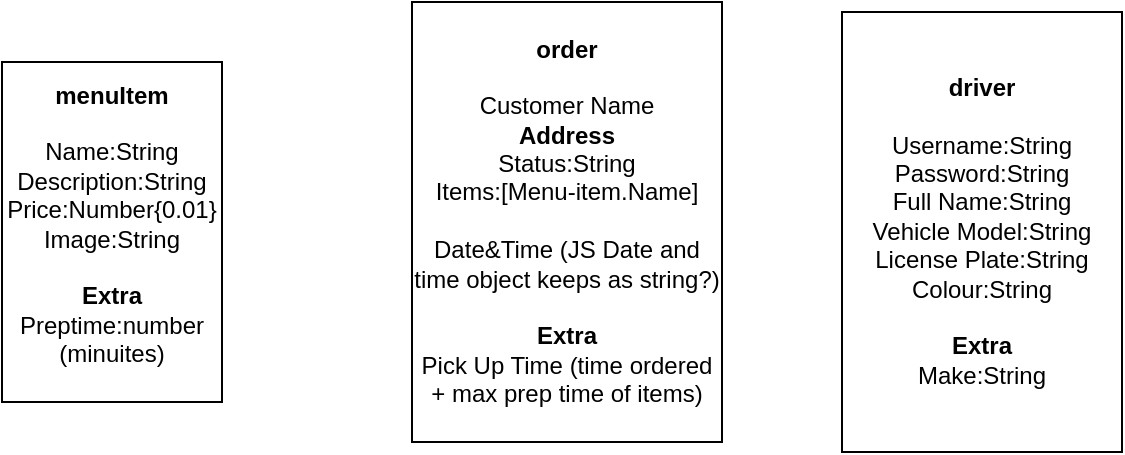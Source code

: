 <mxfile version="22.0.2" type="device">
  <diagram name="Page-1" id="QlvqCJsYYNntdTBOReTc">
    <mxGraphModel dx="1497" dy="866" grid="1" gridSize="10" guides="1" tooltips="1" connect="1" arrows="1" fold="1" page="1" pageScale="1" pageWidth="850" pageHeight="1100" math="0" shadow="0">
      <root>
        <mxCell id="0" />
        <mxCell id="1" parent="0" />
        <mxCell id="Y8-79f9t-udum5vefpgM-1" value="&lt;b&gt;menuItem&lt;/b&gt;&lt;div&gt;&lt;b&gt;&lt;br&gt;&lt;/b&gt;&lt;/div&gt;&lt;div&gt;Name:String&lt;/div&gt;&lt;div&gt;Description:String&lt;/div&gt;&lt;div&gt;Price:Number{0.01}&lt;/div&gt;&lt;div&gt;Image:String&lt;/div&gt;&lt;div&gt;&lt;b&gt;&lt;br&gt;&lt;/b&gt;&lt;/div&gt;&lt;div&gt;&lt;b&gt;Extra&lt;/b&gt;&lt;/div&gt;&lt;div&gt;Preptime:number&lt;/div&gt;&lt;div&gt;(minuites)&lt;br&gt;&lt;/div&gt;&lt;div&gt;&lt;br&gt;&lt;/div&gt;" style="rounded=0;whiteSpace=wrap;html=1;verticalAlign=bottom;" vertex="1" parent="1">
          <mxGeometry x="145" y="330" width="110" height="170" as="geometry" />
        </mxCell>
        <mxCell id="Y8-79f9t-udum5vefpgM-2" value="&lt;b&gt;order&lt;/b&gt;&lt;div&gt;&lt;b&gt;&lt;br&gt;&lt;/b&gt;&lt;/div&gt;&lt;div&gt;Customer Name&lt;b&gt;&lt;br&gt;&lt;/b&gt;&lt;/div&gt;&lt;div&gt;&lt;b&gt;Address&lt;br&gt;&lt;/b&gt;&lt;/div&gt;&lt;div&gt;Status:String&lt;br&gt;&lt;/div&gt;&lt;div&gt;Items:[Menu-item.Name]&lt;/div&gt;&lt;div&gt;&lt;br&gt;&lt;/div&gt;&lt;div&gt;&lt;span style=&quot;color:black&quot; class=&quot;jscolor&quot;&gt;&lt;/span&gt;&lt;span style=&quot;color:black&quot; class=&quot;jscolor&quot;&gt;&lt;/span&gt;&lt;span style=&quot;color:black&quot; class=&quot;jscolor&quot;&gt;&lt;/span&gt;&lt;span style=&quot;color:black&quot; class=&quot;jscolor&quot;&gt;&lt;/span&gt;&lt;span style=&quot;color:black&quot; class=&quot;jscolor&quot;&gt;&lt;/span&gt;&lt;span style=&quot;color:black&quot; class=&quot;jscolor&quot;&gt;&lt;/span&gt;&lt;span style=&quot;color:black&quot; class=&quot;jscolor&quot;&gt;&lt;/span&gt;Date&amp;amp;Time &lt;span style=&quot;color:black&quot; class=&quot;jscolor&quot;&gt;&lt;/span&gt;(JS Date and time object keeps as string?)&lt;/div&gt;&lt;div&gt;&lt;br&gt;&lt;/div&gt;&lt;div&gt;&lt;b&gt;Extra&lt;/b&gt;&lt;/div&gt;&lt;div&gt;Pick Up Time (time ordered + max prep time of items)&lt;br&gt;&lt;/div&gt;&lt;div&gt;&lt;br&gt;&lt;/div&gt;" style="rounded=0;whiteSpace=wrap;html=1;verticalAlign=bottom;" vertex="1" parent="1">
          <mxGeometry x="350" y="300" width="155" height="220" as="geometry" />
        </mxCell>
        <mxCell id="Y8-79f9t-udum5vefpgM-4" value="&lt;div&gt;&lt;b&gt;driver&lt;/b&gt;&lt;/div&gt;&lt;div&gt;&lt;br&gt;&lt;/div&gt;&lt;div&gt;Username:String&lt;/div&gt;&lt;div&gt;Password:String&lt;/div&gt;&lt;div&gt;Full Name:String&lt;/div&gt;&lt;div&gt;Vehicle Model:String&lt;/div&gt;&lt;div&gt;License Plate:String&lt;/div&gt;&lt;div&gt;Colour:String&lt;/div&gt;&lt;div&gt;&lt;br&gt;&lt;/div&gt;&lt;div&gt;&lt;b&gt;Extra&lt;/b&gt;&lt;/div&gt;&lt;div&gt;Make:String&lt;br&gt; &lt;/div&gt;&lt;div&gt;&lt;br&gt;&lt;/div&gt;&lt;div&gt;&lt;br&gt;&lt;/div&gt;" style="whiteSpace=wrap;html=1;verticalAlign=bottom;" vertex="1" parent="1">
          <mxGeometry x="565" y="305" width="140" height="220" as="geometry" />
        </mxCell>
      </root>
    </mxGraphModel>
  </diagram>
</mxfile>
